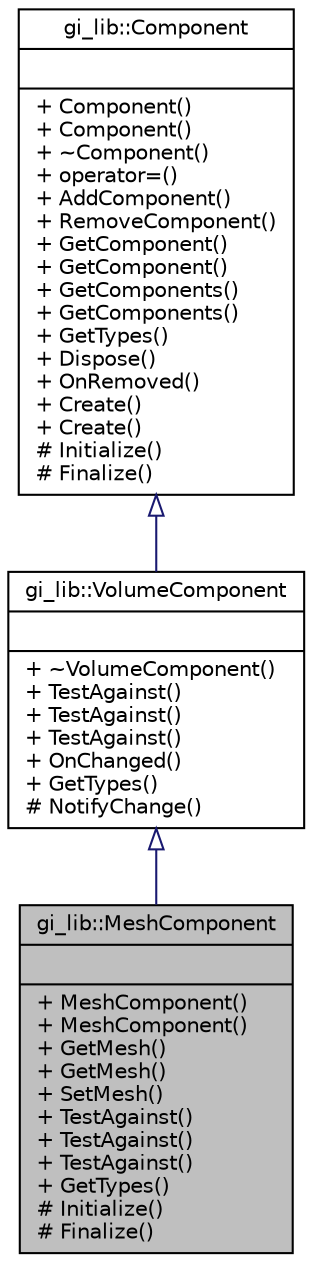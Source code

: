 digraph "gi_lib::MeshComponent"
{
  edge [fontname="Helvetica",fontsize="10",labelfontname="Helvetica",labelfontsize="10"];
  node [fontname="Helvetica",fontsize="10",shape=record];
  Node1 [label="{gi_lib::MeshComponent\n||+ MeshComponent()\l+ MeshComponent()\l+ GetMesh()\l+ GetMesh()\l+ SetMesh()\l+ TestAgainst()\l+ TestAgainst()\l+ TestAgainst()\l+ GetTypes()\l# Initialize()\l# Finalize()\l}",height=0.2,width=0.4,color="black", fillcolor="grey75", style="filled", fontcolor="black"];
  Node2 -> Node1 [dir="back",color="midnightblue",fontsize="10",style="solid",arrowtail="onormal",fontname="Helvetica"];
  Node2 [label="{gi_lib::VolumeComponent\n||+ ~VolumeComponent()\l+ TestAgainst()\l+ TestAgainst()\l+ TestAgainst()\l+ OnChanged()\l+ GetTypes()\l# NotifyChange()\l}",height=0.2,width=0.4,color="black", fillcolor="white", style="filled",URL="$classgi__lib_1_1_volume_component.html",tooltip="Contains informations about an axis-aligned bounding box surrounding the node. "];
  Node3 -> Node2 [dir="back",color="midnightblue",fontsize="10",style="solid",arrowtail="onormal",fontname="Helvetica"];
  Node3 [label="{gi_lib::Component\n||+ Component()\l+ Component()\l+ ~Component()\l+ operator=()\l+ AddComponent()\l+ RemoveComponent()\l+ GetComponent()\l+ GetComponent()\l+ GetComponents()\l+ GetComponents()\l+ GetTypes()\l+ Dispose()\l+ OnRemoved()\l+ Create()\l+ Create()\l# Initialize()\l# Finalize()\l}",height=0.2,width=0.4,color="black", fillcolor="white", style="filled",URL="$classgi__lib_1_1_component.html",tooltip="Represents a component of a component-based entity. A component-based entity is an abstract object wh..."];
}
